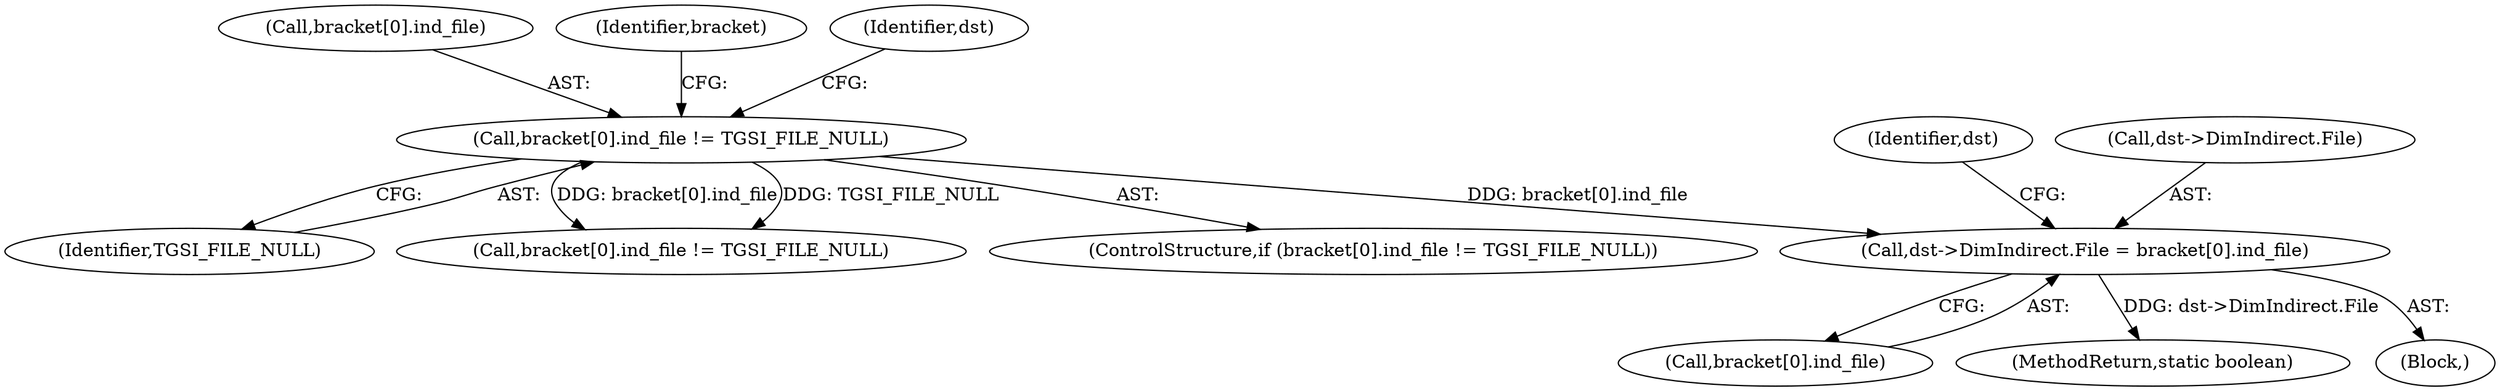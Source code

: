 digraph "0_virglrenderer_e534b51ca3c3cd25f3990589932a9ed711c59b27@array" {
"1001552" [label="(Call,dst->DimIndirect.File = bracket[0].ind_file)"];
"1001537" [label="(Call,bracket[0].ind_file != TGSI_FILE_NULL)"];
"1001552" [label="(Call,dst->DimIndirect.File = bracket[0].ind_file)"];
"1001558" [label="(Call,bracket[0].ind_file)"];
"1001543" [label="(Identifier,TGSI_FILE_NULL)"];
"1001622" [label="(Call,bracket[0].ind_file != TGSI_FILE_NULL)"];
"1001536" [label="(ControlStructure,if (bracket[0].ind_file != TGSI_FILE_NULL))"];
"1001566" [label="(Identifier,dst)"];
"1001538" [label="(Call,bracket[0].ind_file)"];
"1001598" [label="(Identifier,bracket)"];
"1004167" [label="(MethodReturn,static boolean)"];
"1001537" [label="(Call,bracket[0].ind_file != TGSI_FILE_NULL)"];
"1001544" [label="(Block,)"];
"1001553" [label="(Call,dst->DimIndirect.File)"];
"1001548" [label="(Identifier,dst)"];
"1001552" -> "1001544"  [label="AST: "];
"1001552" -> "1001558"  [label="CFG: "];
"1001553" -> "1001552"  [label="AST: "];
"1001558" -> "1001552"  [label="AST: "];
"1001566" -> "1001552"  [label="CFG: "];
"1001552" -> "1004167"  [label="DDG: dst->DimIndirect.File"];
"1001537" -> "1001552"  [label="DDG: bracket[0].ind_file"];
"1001537" -> "1001536"  [label="AST: "];
"1001537" -> "1001543"  [label="CFG: "];
"1001538" -> "1001537"  [label="AST: "];
"1001543" -> "1001537"  [label="AST: "];
"1001548" -> "1001537"  [label="CFG: "];
"1001598" -> "1001537"  [label="CFG: "];
"1001537" -> "1001622"  [label="DDG: bracket[0].ind_file"];
"1001537" -> "1001622"  [label="DDG: TGSI_FILE_NULL"];
}
